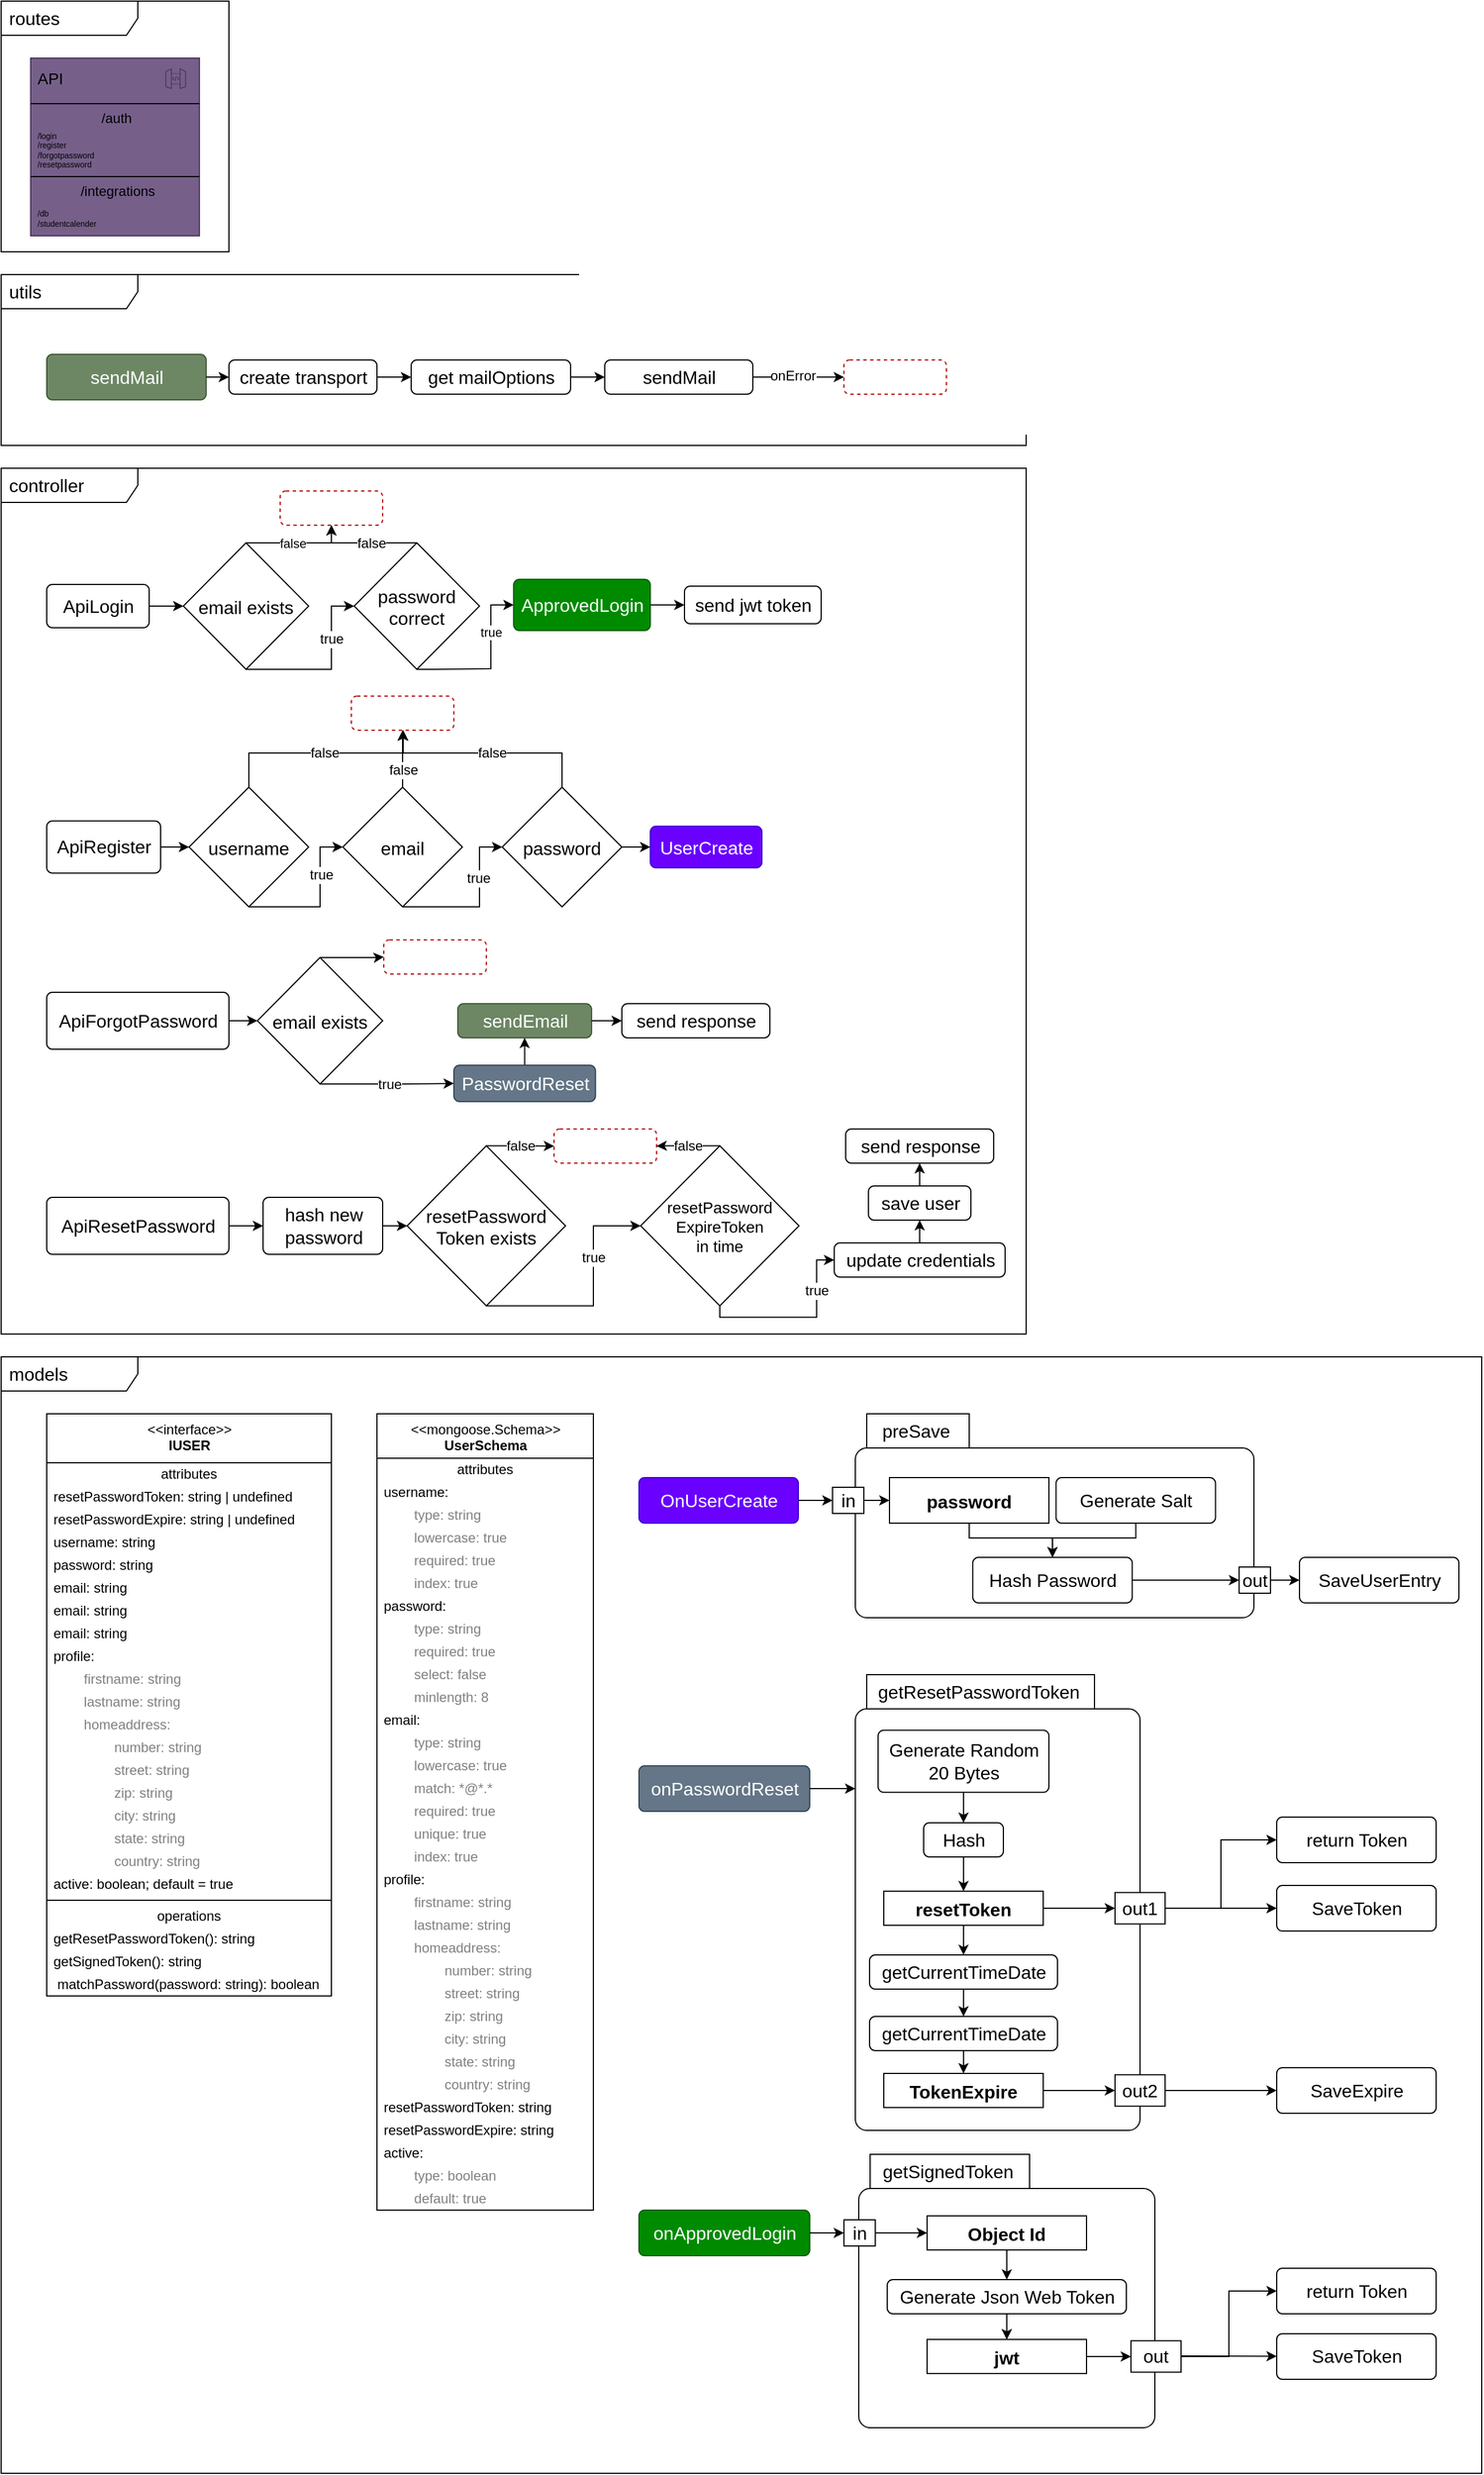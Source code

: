 <mxfile scale="3" border="0">
    <diagram id="nYykl9YyWXMAAkS-OBVn" name="Page-1">
        <mxGraphModel dx="381" dy="218" grid="1" gridSize="10" guides="1" tooltips="1" connect="1" arrows="1" fold="1" page="1" pageScale="1" pageWidth="3300" pageHeight="2339" math="0" shadow="0">
            <root>
                <mxCell id="0"/>
                <mxCell id="1" parent="0"/>
                <mxCell id="160" value="" style="group" parent="1" vertex="1" connectable="0">
                    <mxGeometry x="-0.004" width="200" height="220" as="geometry"/>
                </mxCell>
                <mxCell id="159" value="routes" style="shape=umlFrame;whiteSpace=wrap;html=1;width=120;height=30;boundedLbl=1;verticalAlign=middle;align=left;spacingLeft=5;fontSize=16;" parent="160" vertex="1">
                    <mxGeometry width="200" height="220" as="geometry"/>
                </mxCell>
                <mxCell id="2" value="" style="fontStyle=1;align=center;verticalAlign=top;childLayout=stackLayout;horizontal=1;horizontalStack=0;resizeParent=1;resizeParentMax=0;resizeLast=0;marginBottom=0;fontSize=6;fillColor=#76608a;strokeColor=#432D57;fontColor=#ffffff;" parent="160" vertex="1">
                    <mxGeometry x="25.897" y="50" width="148.206" height="156" as="geometry"/>
                </mxCell>
                <mxCell id="3" value="API" style="html=1;align=left;spacingLeft=4;verticalAlign=middle;strokeColor=none;fillColor=none;fontSize=14;" parent="2" vertex="1">
                    <mxGeometry width="148.206" height="36" as="geometry"/>
                </mxCell>
                <mxCell id="4" value="" style="sketch=0;points=[[0,0,0],[0.25,0,0],[0.5,0,0],[0.75,0,0],[1,0,0],[0,1,0],[0.25,1,0],[0.5,1,0],[0.75,1,0],[1,1,0],[0,0.25,0],[0,0.5,0],[0,0.75,0],[1,0.25,0],[1,0.5,0],[1,0.75,0]];outlineConnect=0;gradientDirection=north;dashed=0;verticalLabelPosition=bottom;verticalAlign=top;align=center;html=1;fontSize=12;fontStyle=0;aspect=fixed;shape=mxgraph.aws4.resourceIcon;resIcon=mxgraph.aws4.api_gateway;fillColor=#76608a;strokeColor=#432D57;fontColor=#ffffff;" parent="3" vertex="1">
                    <mxGeometry x="1" width="22.4" height="28" relative="1" as="geometry">
                        <mxPoint x="-32" y="4" as="offset"/>
                    </mxGeometry>
                </mxCell>
                <mxCell id="5" value="" style="line;strokeWidth=1;fillColor=none;align=left;verticalAlign=middle;spacingTop=-1;spacingLeft=3;spacingRight=3;rotatable=0;labelPosition=right;points=[];portConstraint=eastwest;fontSize=6;" parent="2" vertex="1">
                    <mxGeometry y="36" width="148.206" height="8" as="geometry"/>
                </mxCell>
                <mxCell id="6" value="&lt;font style=&quot;font-size: 12px;&quot;&gt;/auth&lt;/font&gt;" style="html=1;align=center;spacingLeft=3;verticalAlign=middle;strokeColor=none;fillColor=none;fontSize=6;" parent="2" vertex="1">
                    <mxGeometry y="44" width="148.206" height="18" as="geometry"/>
                </mxCell>
                <mxCell id="7" value="&lt;font style=&quot;font-size: 7px;&quot;&gt;/login&lt;br style=&quot;font-size: 7px;&quot;&gt;/register&lt;br style=&quot;font-size: 7px;&quot;&gt;/forgotpassword&lt;br style=&quot;font-size: 7px;&quot;&gt;/resetpassword&lt;/font&gt;" style="html=1;align=left;spacingLeft=4;verticalAlign=middle;strokeColor=none;fillColor=none;fontSize=7;" parent="2" vertex="1">
                    <mxGeometry y="62" width="148.206" height="38" as="geometry"/>
                </mxCell>
                <mxCell id="8" value="" style="line;strokeWidth=1;fillColor=none;align=left;verticalAlign=middle;spacingTop=-1;spacingLeft=3;spacingRight=3;rotatable=0;labelPosition=right;points=[];portConstraint=eastwest;fontSize=6;" parent="2" vertex="1">
                    <mxGeometry y="100" width="148.206" height="8" as="geometry"/>
                </mxCell>
                <mxCell id="9" value="&lt;font style=&quot;font-size: 12px;&quot;&gt;/integrations&lt;/font&gt;" style="html=1;align=center;spacingLeft=4;verticalAlign=middle;strokeColor=none;fillColor=none;fontSize=12;" parent="2" vertex="1">
                    <mxGeometry y="108" width="148.206" height="18" as="geometry"/>
                </mxCell>
                <mxCell id="10" value="/db&lt;br style=&quot;font-size: 7px;&quot;&gt;/studentcalender" style="html=1;align=left;spacingLeft=4;verticalAlign=middle;strokeColor=none;fillColor=none;fontSize=7;" parent="2" vertex="1">
                    <mxGeometry y="126" width="148.206" height="30" as="geometry"/>
                </mxCell>
                <mxCell id="311" value="" style="group" parent="1" vertex="1" connectable="0">
                    <mxGeometry y="1190" width="1300" height="980" as="geometry"/>
                </mxCell>
                <mxCell id="161" value="models" style="shape=umlFrame;whiteSpace=wrap;html=1;width=120;height=30;boundedLbl=1;verticalAlign=middle;align=left;spacingLeft=5;fontSize=16;" parent="311" vertex="1">
                    <mxGeometry width="1300" height="980" as="geometry"/>
                </mxCell>
                <mxCell id="26" value="&amp;lt;&amp;lt;interface&amp;gt;&amp;gt;&lt;br&gt;&lt;b&gt;IUSER&lt;/b&gt;" style="swimlane;fontStyle=0;align=center;verticalAlign=top;childLayout=stackLayout;horizontal=1;startSize=43;horizontalStack=0;resizeParent=1;resizeParentMax=0;resizeLast=0;collapsible=0;marginBottom=0;html=1;" parent="311" vertex="1">
                    <mxGeometry x="40" y="50" width="250" height="511" as="geometry"/>
                </mxCell>
                <mxCell id="27" value="attributes" style="text;html=1;strokeColor=none;fillColor=none;align=center;verticalAlign=middle;spacingLeft=4;spacingRight=4;overflow=hidden;rotatable=0;points=[[0,0.5],[1,0.5]];portConstraint=eastwest;" parent="26" vertex="1">
                    <mxGeometry y="43" width="250" height="20" as="geometry"/>
                </mxCell>
                <mxCell id="28" value="&lt;div&gt;resetPasswordToken: string | undefined&lt;/div&gt;" style="text;html=1;strokeColor=none;fillColor=none;align=left;verticalAlign=middle;spacingLeft=4;spacingRight=4;overflow=hidden;rotatable=0;points=[[0,0.5],[1,0.5]];portConstraint=eastwest;" parent="26" vertex="1">
                    <mxGeometry y="63" width="250" height="20" as="geometry"/>
                </mxCell>
                <mxCell id="36" value="resetPasswordExpire: string | undefined" style="text;html=1;strokeColor=none;fillColor=none;align=left;verticalAlign=middle;spacingLeft=4;spacingRight=4;overflow=hidden;rotatable=0;points=[[0,0.5],[1,0.5]];portConstraint=eastwest;" parent="26" vertex="1">
                    <mxGeometry y="83" width="250" height="20" as="geometry"/>
                </mxCell>
                <mxCell id="37" value="&lt;div&gt;username: string&lt;/div&gt;" style="text;html=1;strokeColor=none;fillColor=none;align=left;verticalAlign=middle;spacingLeft=4;spacingRight=4;overflow=hidden;rotatable=0;points=[[0,0.5],[1,0.5]];portConstraint=eastwest;" parent="26" vertex="1">
                    <mxGeometry y="103" width="250" height="20" as="geometry"/>
                </mxCell>
                <mxCell id="38" value="&lt;div&gt;&lt;span style=&quot;background-color: initial;&quot;&gt;password: string&lt;/span&gt;&lt;br&gt;&lt;/div&gt;" style="text;html=1;strokeColor=none;fillColor=none;align=left;verticalAlign=middle;spacingLeft=4;spacingRight=4;overflow=hidden;rotatable=0;points=[[0,0.5],[1,0.5]];portConstraint=eastwest;" parent="26" vertex="1">
                    <mxGeometry y="123" width="250" height="20" as="geometry"/>
                </mxCell>
                <mxCell id="39" value="&lt;div&gt;email: string&lt;/div&gt;" style="text;html=1;strokeColor=none;fillColor=none;align=left;verticalAlign=middle;spacingLeft=4;spacingRight=4;overflow=hidden;rotatable=0;points=[[0,0.5],[1,0.5]];portConstraint=eastwest;" parent="26" vertex="1">
                    <mxGeometry y="143" width="250" height="20" as="geometry"/>
                </mxCell>
                <mxCell id="40" value="&lt;div&gt;email: string&lt;/div&gt;" style="text;html=1;strokeColor=none;fillColor=none;align=left;verticalAlign=middle;spacingLeft=4;spacingRight=4;overflow=hidden;rotatable=0;points=[[0,0.5],[1,0.5]];portConstraint=eastwest;" parent="26" vertex="1">
                    <mxGeometry y="163" width="250" height="20" as="geometry"/>
                </mxCell>
                <mxCell id="41" value="&lt;div&gt;email: string&lt;/div&gt;" style="text;html=1;strokeColor=none;fillColor=none;align=left;verticalAlign=middle;spacingLeft=4;spacingRight=4;overflow=hidden;rotatable=0;points=[[0,0.5],[1,0.5]];portConstraint=eastwest;" parent="26" vertex="1">
                    <mxGeometry y="183" width="250" height="20" as="geometry"/>
                </mxCell>
                <mxCell id="42" value="&lt;div&gt;profile:&lt;/div&gt;" style="text;html=1;strokeColor=none;fillColor=none;align=left;verticalAlign=middle;spacingLeft=4;spacingRight=4;overflow=hidden;rotatable=0;points=[[0,0.5],[1,0.5]];portConstraint=eastwest;" parent="26" vertex="1">
                    <mxGeometry y="203" width="250" height="20" as="geometry"/>
                </mxCell>
                <mxCell id="51" value="&lt;span style=&quot;white-space: pre;&quot;&gt;&#9;&lt;/span&gt;firstname: string" style="text;html=1;strokeColor=none;fillColor=none;align=left;verticalAlign=middle;spacingLeft=4;spacingRight=4;overflow=hidden;rotatable=0;points=[[0,0.5],[1,0.5]];portConstraint=eastwest;fontColor=#808080;" parent="26" vertex="1">
                    <mxGeometry y="223" width="250" height="20" as="geometry"/>
                </mxCell>
                <mxCell id="53" value="&lt;span style=&quot;white-space: pre;&quot;&gt;&#9;&lt;/span&gt;lastname: string" style="text;html=1;strokeColor=none;fillColor=none;align=left;verticalAlign=middle;spacingLeft=4;spacingRight=4;overflow=hidden;rotatable=0;points=[[0,0.5],[1,0.5]];portConstraint=eastwest;fontColor=#808080;" parent="26" vertex="1">
                    <mxGeometry y="243" width="250" height="20" as="geometry"/>
                </mxCell>
                <mxCell id="52" value="&lt;span style=&quot;white-space: pre;&quot;&gt;&#9;&lt;/span&gt;homeaddress:" style="text;html=1;strokeColor=none;fillColor=none;align=left;verticalAlign=middle;spacingLeft=4;spacingRight=4;overflow=hidden;rotatable=0;points=[[0,0.5],[1,0.5]];portConstraint=eastwest;fontColor=#808080;" parent="26" vertex="1">
                    <mxGeometry y="263" width="250" height="20" as="geometry"/>
                </mxCell>
                <mxCell id="54" value="&lt;span style=&quot;white-space: pre;&quot;&gt;&#9;&lt;/span&gt;&lt;span style=&quot;white-space: pre;&quot;&gt;&#9;&lt;/span&gt;number: string" style="text;html=1;strokeColor=none;fillColor=none;align=left;verticalAlign=middle;spacingLeft=4;spacingRight=4;overflow=hidden;rotatable=0;points=[[0,0.5],[1,0.5]];portConstraint=eastwest;fontColor=#808080;" parent="26" vertex="1">
                    <mxGeometry y="283" width="250" height="20" as="geometry"/>
                </mxCell>
                <mxCell id="55" value="&lt;span style=&quot;white-space: pre;&quot;&gt;&#9;&lt;/span&gt;&lt;span style=&quot;white-space: pre;&quot;&gt;&#9;&lt;/span&gt;street: string" style="text;html=1;strokeColor=none;fillColor=none;align=left;verticalAlign=middle;spacingLeft=4;spacingRight=4;overflow=hidden;rotatable=0;points=[[0,0.5],[1,0.5]];portConstraint=eastwest;fontColor=#808080;" parent="26" vertex="1">
                    <mxGeometry y="303" width="250" height="20" as="geometry"/>
                </mxCell>
                <mxCell id="56" value="&lt;span style=&quot;white-space: pre;&quot;&gt;&#9;&lt;/span&gt;&lt;span style=&quot;white-space: pre;&quot;&gt;&#9;&lt;/span&gt;zip: string" style="text;html=1;strokeColor=none;fillColor=none;align=left;verticalAlign=middle;spacingLeft=4;spacingRight=4;overflow=hidden;rotatable=0;points=[[0,0.5],[1,0.5]];portConstraint=eastwest;fontColor=#808080;" parent="26" vertex="1">
                    <mxGeometry y="323" width="250" height="20" as="geometry"/>
                </mxCell>
                <mxCell id="57" value="&lt;span style=&quot;white-space: pre;&quot;&gt;&#9;&lt;/span&gt;&lt;span style=&quot;white-space: pre;&quot;&gt;&#9;&lt;/span&gt;city: string" style="text;html=1;strokeColor=none;fillColor=none;align=left;verticalAlign=middle;spacingLeft=4;spacingRight=4;overflow=hidden;rotatable=0;points=[[0,0.5],[1,0.5]];portConstraint=eastwest;fontColor=#808080;" parent="26" vertex="1">
                    <mxGeometry y="343" width="250" height="20" as="geometry"/>
                </mxCell>
                <mxCell id="58" value="&lt;span style=&quot;white-space: pre;&quot;&gt;&#9;&lt;/span&gt;&lt;span style=&quot;white-space: pre;&quot;&gt;&#9;&lt;/span&gt;state: string" style="text;html=1;strokeColor=none;fillColor=none;align=left;verticalAlign=middle;spacingLeft=4;spacingRight=4;overflow=hidden;rotatable=0;points=[[0,0.5],[1,0.5]];portConstraint=eastwest;fontColor=#808080;" parent="26" vertex="1">
                    <mxGeometry y="363" width="250" height="20" as="geometry"/>
                </mxCell>
                <mxCell id="59" value="&lt;span style=&quot;white-space: pre;&quot;&gt;&#9;&lt;/span&gt;&lt;span style=&quot;white-space: pre;&quot;&gt;&#9;&lt;/span&gt;country: string" style="text;html=1;strokeColor=none;fillColor=none;align=left;verticalAlign=middle;spacingLeft=4;spacingRight=4;overflow=hidden;rotatable=0;points=[[0,0.5],[1,0.5]];portConstraint=eastwest;fontColor=#808080;" parent="26" vertex="1">
                    <mxGeometry y="383" width="250" height="20" as="geometry"/>
                </mxCell>
                <mxCell id="60" value="&lt;div&gt;active: boolean; default = true&lt;/div&gt;" style="text;html=1;strokeColor=none;fillColor=none;align=left;verticalAlign=middle;spacingLeft=4;spacingRight=4;overflow=hidden;rotatable=0;points=[[0,0.5],[1,0.5]];portConstraint=eastwest;" parent="26" vertex="1">
                    <mxGeometry y="403" width="250" height="20" as="geometry"/>
                </mxCell>
                <mxCell id="31" value="" style="line;strokeWidth=1;fillColor=none;align=left;verticalAlign=middle;spacingTop=-1;spacingLeft=3;spacingRight=3;rotatable=0;labelPosition=right;points=[];portConstraint=eastwest;" parent="26" vertex="1">
                    <mxGeometry y="423" width="250" height="8" as="geometry"/>
                </mxCell>
                <mxCell id="32" value="operations" style="text;html=1;strokeColor=none;fillColor=none;align=center;verticalAlign=middle;spacingLeft=4;spacingRight=4;overflow=hidden;rotatable=0;points=[[0,0.5],[1,0.5]];portConstraint=eastwest;" parent="26" vertex="1">
                    <mxGeometry y="431" width="250" height="20" as="geometry"/>
                </mxCell>
                <mxCell id="33" value="getResetPasswordToken(): string" style="text;html=1;strokeColor=none;fillColor=none;align=left;verticalAlign=middle;spacingLeft=4;spacingRight=4;overflow=hidden;rotatable=0;points=[[0,0.5],[1,0.5]];portConstraint=eastwest;" parent="26" vertex="1">
                    <mxGeometry y="451" width="250" height="20" as="geometry"/>
                </mxCell>
                <mxCell id="61" value="getSignedToken(): string" style="text;html=1;strokeColor=none;fillColor=none;align=left;verticalAlign=middle;spacingLeft=4;spacingRight=4;overflow=hidden;rotatable=0;points=[[0,0.5],[1,0.5]];portConstraint=eastwest;" parent="26" vertex="1">
                    <mxGeometry y="471" width="250" height="20" as="geometry"/>
                </mxCell>
                <mxCell id="62" value="&amp;nbsp;matchPassword(password: string): boolean" style="text;html=1;strokeColor=none;fillColor=none;align=left;verticalAlign=middle;spacingLeft=4;spacingRight=4;overflow=hidden;rotatable=0;points=[[0,0.5],[1,0.5]];portConstraint=eastwest;" parent="26" vertex="1">
                    <mxGeometry y="491" width="250" height="20" as="geometry"/>
                </mxCell>
                <mxCell id="43" value="&amp;lt;&amp;lt;mongoose.Schema&amp;gt;&amp;gt;&lt;br&gt;&lt;b&gt;UserSchema&lt;/b&gt;" style="swimlane;fontStyle=0;align=center;verticalAlign=top;childLayout=stackLayout;horizontal=1;startSize=39;horizontalStack=0;resizeParent=1;resizeParentMax=0;resizeLast=0;collapsible=0;marginBottom=0;html=1;" parent="311" vertex="1">
                    <mxGeometry x="330" y="50" width="190" height="699" as="geometry"/>
                </mxCell>
                <mxCell id="44" value="attributes" style="text;html=1;strokeColor=none;fillColor=none;align=center;verticalAlign=middle;spacingLeft=4;spacingRight=4;overflow=hidden;rotatable=0;points=[[0,0.5],[1,0.5]];portConstraint=eastwest;" parent="43" vertex="1">
                    <mxGeometry y="39" width="190" height="20" as="geometry"/>
                </mxCell>
                <mxCell id="45" value="username:&lt;br&gt;" style="text;html=1;strokeColor=none;fillColor=none;align=left;verticalAlign=middle;spacingLeft=4;spacingRight=4;overflow=hidden;rotatable=0;points=[[0,0.5],[1,0.5]];portConstraint=eastwest;" parent="43" vertex="1">
                    <mxGeometry y="59" width="190" height="20" as="geometry"/>
                </mxCell>
                <mxCell id="46" value="&lt;span style=&quot;white-space: pre;&quot;&gt;&#9;&lt;/span&gt;type: string" style="text;html=1;strokeColor=none;fillColor=none;align=left;verticalAlign=middle;spacingLeft=4;spacingRight=4;overflow=hidden;rotatable=0;points=[[0,0.5],[1,0.5]];portConstraint=eastwest;fontColor=#808080;" parent="43" vertex="1">
                    <mxGeometry y="79" width="190" height="20" as="geometry"/>
                </mxCell>
                <mxCell id="64" value="&lt;span style=&quot;&quot;&gt;&#9;&lt;/span&gt;&lt;span style=&quot;white-space: pre;&quot;&gt;&#9;&lt;/span&gt;lowercase: true" style="text;html=1;strokeColor=none;fillColor=none;align=left;verticalAlign=middle;spacingLeft=4;spacingRight=4;overflow=hidden;rotatable=0;points=[[0,0.5],[1,0.5]];portConstraint=eastwest;fontColor=#808080;" parent="43" vertex="1">
                    <mxGeometry y="99" width="190" height="20" as="geometry"/>
                </mxCell>
                <mxCell id="65" value="&lt;span style=&quot;&quot;&gt;&#9;&lt;/span&gt;&lt;span style=&quot;&quot;&gt;&#9;&lt;/span&gt;&lt;span style=&quot;white-space: pre;&quot;&gt;&#9;&lt;/span&gt;required: true" style="text;html=1;strokeColor=none;fillColor=none;align=left;verticalAlign=middle;spacingLeft=4;spacingRight=4;overflow=hidden;rotatable=0;points=[[0,0.5],[1,0.5]];portConstraint=eastwest;fontColor=#808080;" parent="43" vertex="1">
                    <mxGeometry y="119" width="190" height="20" as="geometry"/>
                </mxCell>
                <mxCell id="66" value="&lt;span style=&quot;&quot;&gt;&#9;&lt;/span&gt;&lt;span style=&quot;&quot;&gt;&#9;&lt;/span&gt;&lt;span style=&quot;white-space: pre;&quot;&gt;&#9;&lt;/span&gt;index: true" style="text;html=1;strokeColor=none;fillColor=none;align=left;verticalAlign=middle;spacingLeft=4;spacingRight=4;overflow=hidden;rotatable=0;points=[[0,0.5],[1,0.5]];portConstraint=eastwest;fontColor=#808080;" parent="43" vertex="1">
                    <mxGeometry y="139" width="190" height="20" as="geometry"/>
                </mxCell>
                <mxCell id="47" value="password:" style="text;html=1;strokeColor=none;fillColor=none;align=left;verticalAlign=middle;spacingLeft=4;spacingRight=4;overflow=hidden;rotatable=0;points=[[0,0.5],[1,0.5]];portConstraint=eastwest;" parent="43" vertex="1">
                    <mxGeometry y="159" width="190" height="20" as="geometry"/>
                </mxCell>
                <mxCell id="73" value="&lt;span style=&quot;white-space: pre;&quot;&gt;&#9;&lt;/span&gt;type: string" style="text;html=1;strokeColor=none;fillColor=none;align=left;verticalAlign=middle;spacingLeft=4;spacingRight=4;overflow=hidden;rotatable=0;points=[[0,0.5],[1,0.5]];portConstraint=eastwest;fontColor=#808080;" parent="43" vertex="1">
                    <mxGeometry y="179" width="190" height="20" as="geometry"/>
                </mxCell>
                <mxCell id="75" value="&lt;span style=&quot;&quot;&gt;&#9;&lt;/span&gt;&lt;span style=&quot;&quot;&gt;&#9;&lt;/span&gt;&lt;span style=&quot;white-space: pre;&quot;&gt;&#9;&lt;/span&gt;required: true" style="text;html=1;strokeColor=none;fillColor=none;align=left;verticalAlign=middle;spacingLeft=4;spacingRight=4;overflow=hidden;rotatable=0;points=[[0,0.5],[1,0.5]];portConstraint=eastwest;fontColor=#808080;" parent="43" vertex="1">
                    <mxGeometry y="199" width="190" height="20" as="geometry"/>
                </mxCell>
                <mxCell id="76" value="&lt;span style=&quot;&quot;&gt;&#9;&lt;/span&gt;&lt;span style=&quot;&quot;&gt;&#9;&lt;/span&gt;&lt;span style=&quot;white-space: pre;&quot;&gt;&#9;&lt;/span&gt;select: false" style="text;html=1;strokeColor=none;fillColor=none;align=left;verticalAlign=middle;spacingLeft=4;spacingRight=4;overflow=hidden;rotatable=0;points=[[0,0.5],[1,0.5]];portConstraint=eastwest;fontColor=#808080;" parent="43" vertex="1">
                    <mxGeometry y="219" width="190" height="20" as="geometry"/>
                </mxCell>
                <mxCell id="74" value="&lt;span style=&quot;&quot;&gt;&#9;&lt;/span&gt;&lt;span style=&quot;&quot;&gt;&#9;&lt;/span&gt;&lt;span style=&quot;white-space: pre;&quot;&gt;&#9;&lt;/span&gt;minlength: 8" style="text;html=1;strokeColor=none;fillColor=none;align=left;verticalAlign=middle;spacingLeft=4;spacingRight=4;overflow=hidden;rotatable=0;points=[[0,0.5],[1,0.5]];portConstraint=eastwest;fontColor=#808080;" parent="43" vertex="1">
                    <mxGeometry y="239" width="190" height="20" as="geometry"/>
                </mxCell>
                <mxCell id="70" value="email:" style="text;html=1;strokeColor=none;fillColor=none;align=left;verticalAlign=middle;spacingLeft=4;spacingRight=4;overflow=hidden;rotatable=0;points=[[0,0.5],[1,0.5]];portConstraint=eastwest;" parent="43" vertex="1">
                    <mxGeometry y="259" width="190" height="20" as="geometry"/>
                </mxCell>
                <mxCell id="77" value="&lt;span style=&quot;white-space: pre;&quot;&gt;&#9;&lt;/span&gt;type: string" style="text;html=1;strokeColor=none;fillColor=none;align=left;verticalAlign=middle;spacingLeft=4;spacingRight=4;overflow=hidden;rotatable=0;points=[[0,0.5],[1,0.5]];portConstraint=eastwest;fontColor=#808080;" parent="43" vertex="1">
                    <mxGeometry y="279" width="190" height="20" as="geometry"/>
                </mxCell>
                <mxCell id="78" value="&lt;span style=&quot;&quot;&gt;&#9;&lt;/span&gt;&lt;span style=&quot;white-space: pre;&quot;&gt;&#9;&lt;/span&gt;lowercase: true" style="text;html=1;strokeColor=none;fillColor=none;align=left;verticalAlign=middle;spacingLeft=4;spacingRight=4;overflow=hidden;rotatable=0;points=[[0,0.5],[1,0.5]];portConstraint=eastwest;fontColor=#808080;" parent="43" vertex="1">
                    <mxGeometry y="299" width="190" height="20" as="geometry"/>
                </mxCell>
                <mxCell id="96" value="&lt;span style=&quot;&quot;&gt;&#9;&lt;/span&gt;&lt;span style=&quot;&quot;&gt;&#9;&lt;/span&gt;&lt;span style=&quot;&quot;&gt;&#9;&lt;/span&gt;&lt;span style=&quot;white-space: pre;&quot;&gt;&#9;&lt;/span&gt;match: *@*.*" style="text;html=1;strokeColor=none;fillColor=none;align=left;verticalAlign=middle;spacingLeft=4;spacingRight=4;overflow=hidden;rotatable=0;points=[[0,0.5],[1,0.5]];portConstraint=eastwest;fontColor=#808080;" parent="43" vertex="1">
                    <mxGeometry y="319" width="190" height="20" as="geometry"/>
                </mxCell>
                <mxCell id="97" value="&lt;span style=&quot;&quot;&gt;&#9;&lt;/span&gt;&lt;span style=&quot;&quot;&gt;&#9;&lt;/span&gt;&lt;span style=&quot;white-space: pre;&quot;&gt;&#9;&lt;/span&gt;required: true" style="text;html=1;strokeColor=none;fillColor=none;align=left;verticalAlign=middle;spacingLeft=4;spacingRight=4;overflow=hidden;rotatable=0;points=[[0,0.5],[1,0.5]];portConstraint=eastwest;fontColor=#808080;" parent="43" vertex="1">
                    <mxGeometry y="339" width="190" height="20" as="geometry"/>
                </mxCell>
                <mxCell id="79" value="&lt;span style=&quot;&quot;&gt;&#9;&lt;/span&gt;&lt;span style=&quot;&quot;&gt;&#9;&lt;/span&gt;&lt;span style=&quot;&quot;&gt;&#9;&lt;/span&gt;&lt;span style=&quot;white-space: pre;&quot;&gt;&#9;&lt;/span&gt;unique: true" style="text;html=1;strokeColor=none;fillColor=none;align=left;verticalAlign=middle;spacingLeft=4;spacingRight=4;overflow=hidden;rotatable=0;points=[[0,0.5],[1,0.5]];portConstraint=eastwest;fontColor=#808080;" parent="43" vertex="1">
                    <mxGeometry y="359" width="190" height="20" as="geometry"/>
                </mxCell>
                <mxCell id="80" value="&lt;span style=&quot;&quot;&gt;&#9;&lt;/span&gt;&lt;span style=&quot;&quot;&gt;&#9;&lt;/span&gt;&lt;span style=&quot;white-space: pre;&quot;&gt;&#9;&lt;/span&gt;index: true" style="text;html=1;strokeColor=none;fillColor=none;align=left;verticalAlign=middle;spacingLeft=4;spacingRight=4;overflow=hidden;rotatable=0;points=[[0,0.5],[1,0.5]];portConstraint=eastwest;fontColor=#808080;" parent="43" vertex="1">
                    <mxGeometry y="379" width="190" height="20" as="geometry"/>
                </mxCell>
                <mxCell id="69" value="profile:" style="text;html=1;strokeColor=none;fillColor=none;align=left;verticalAlign=middle;spacingLeft=4;spacingRight=4;overflow=hidden;rotatable=0;points=[[0,0.5],[1,0.5]];portConstraint=eastwest;" parent="43" vertex="1">
                    <mxGeometry y="399" width="190" height="20" as="geometry"/>
                </mxCell>
                <mxCell id="85" value="&lt;span style=&quot;white-space: pre;&quot;&gt;&#9;&lt;/span&gt;firstname: string" style="text;html=1;strokeColor=none;fillColor=none;align=left;verticalAlign=middle;spacingLeft=4;spacingRight=4;overflow=hidden;rotatable=0;points=[[0,0.5],[1,0.5]];portConstraint=eastwest;fontColor=#808080;" parent="43" vertex="1">
                    <mxGeometry y="419" width="190" height="20" as="geometry"/>
                </mxCell>
                <mxCell id="86" value="&lt;span style=&quot;white-space: pre;&quot;&gt;&#9;&lt;/span&gt;lastname: string" style="text;html=1;strokeColor=none;fillColor=none;align=left;verticalAlign=middle;spacingLeft=4;spacingRight=4;overflow=hidden;rotatable=0;points=[[0,0.5],[1,0.5]];portConstraint=eastwest;fontColor=#808080;" parent="43" vertex="1">
                    <mxGeometry y="439" width="190" height="20" as="geometry"/>
                </mxCell>
                <mxCell id="87" value="&lt;span style=&quot;white-space: pre;&quot;&gt;&#9;&lt;/span&gt;homeaddress:" style="text;html=1;strokeColor=none;fillColor=none;align=left;verticalAlign=middle;spacingLeft=4;spacingRight=4;overflow=hidden;rotatable=0;points=[[0,0.5],[1,0.5]];portConstraint=eastwest;fontColor=#808080;" parent="43" vertex="1">
                    <mxGeometry y="459" width="190" height="20" as="geometry"/>
                </mxCell>
                <mxCell id="88" value="&lt;span style=&quot;white-space: pre;&quot;&gt;&#9;&lt;/span&gt;&lt;span style=&quot;white-space: pre;&quot;&gt;&#9;&lt;/span&gt;number: string" style="text;html=1;strokeColor=none;fillColor=none;align=left;verticalAlign=middle;spacingLeft=4;spacingRight=4;overflow=hidden;rotatable=0;points=[[0,0.5],[1,0.5]];portConstraint=eastwest;fontColor=#808080;" parent="43" vertex="1">
                    <mxGeometry y="479" width="190" height="20" as="geometry"/>
                </mxCell>
                <mxCell id="89" value="&lt;span style=&quot;white-space: pre;&quot;&gt;&#9;&lt;/span&gt;&lt;span style=&quot;white-space: pre;&quot;&gt;&#9;&lt;/span&gt;street: string" style="text;html=1;strokeColor=none;fillColor=none;align=left;verticalAlign=middle;spacingLeft=4;spacingRight=4;overflow=hidden;rotatable=0;points=[[0,0.5],[1,0.5]];portConstraint=eastwest;fontColor=#808080;" parent="43" vertex="1">
                    <mxGeometry y="499" width="190" height="20" as="geometry"/>
                </mxCell>
                <mxCell id="90" value="&lt;span style=&quot;white-space: pre;&quot;&gt;&#9;&lt;/span&gt;&lt;span style=&quot;white-space: pre;&quot;&gt;&#9;&lt;/span&gt;zip: string" style="text;html=1;strokeColor=none;fillColor=none;align=left;verticalAlign=middle;spacingLeft=4;spacingRight=4;overflow=hidden;rotatable=0;points=[[0,0.5],[1,0.5]];portConstraint=eastwest;fontColor=#808080;" parent="43" vertex="1">
                    <mxGeometry y="519" width="190" height="20" as="geometry"/>
                </mxCell>
                <mxCell id="91" value="&lt;span style=&quot;white-space: pre;&quot;&gt;&#9;&lt;/span&gt;&lt;span style=&quot;white-space: pre;&quot;&gt;&#9;&lt;/span&gt;city: string" style="text;html=1;strokeColor=none;fillColor=none;align=left;verticalAlign=middle;spacingLeft=4;spacingRight=4;overflow=hidden;rotatable=0;points=[[0,0.5],[1,0.5]];portConstraint=eastwest;fontColor=#808080;" parent="43" vertex="1">
                    <mxGeometry y="539" width="190" height="20" as="geometry"/>
                </mxCell>
                <mxCell id="92" value="&lt;span style=&quot;white-space: pre;&quot;&gt;&#9;&lt;/span&gt;&lt;span style=&quot;white-space: pre;&quot;&gt;&#9;&lt;/span&gt;state: string" style="text;html=1;strokeColor=none;fillColor=none;align=left;verticalAlign=middle;spacingLeft=4;spacingRight=4;overflow=hidden;rotatable=0;points=[[0,0.5],[1,0.5]];portConstraint=eastwest;fontColor=#808080;" parent="43" vertex="1">
                    <mxGeometry y="559" width="190" height="20" as="geometry"/>
                </mxCell>
                <mxCell id="93" value="&lt;span style=&quot;white-space: pre;&quot;&gt;&#9;&lt;/span&gt;&lt;span style=&quot;white-space: pre;&quot;&gt;&#9;&lt;/span&gt;country: string" style="text;html=1;strokeColor=none;fillColor=none;align=left;verticalAlign=middle;spacingLeft=4;spacingRight=4;overflow=hidden;rotatable=0;points=[[0,0.5],[1,0.5]];portConstraint=eastwest;fontColor=#808080;" parent="43" vertex="1">
                    <mxGeometry y="579" width="190" height="20" as="geometry"/>
                </mxCell>
                <mxCell id="71" value="resetPasswordToken: string" style="text;html=1;strokeColor=none;fillColor=none;align=left;verticalAlign=middle;spacingLeft=4;spacingRight=4;overflow=hidden;rotatable=0;points=[[0,0.5],[1,0.5]];portConstraint=eastwest;" parent="43" vertex="1">
                    <mxGeometry y="599" width="190" height="20" as="geometry"/>
                </mxCell>
                <mxCell id="68" value="resetPasswordExpire: string" style="text;html=1;strokeColor=none;fillColor=none;align=left;verticalAlign=middle;spacingLeft=4;spacingRight=4;overflow=hidden;rotatable=0;points=[[0,0.5],[1,0.5]];portConstraint=eastwest;" parent="43" vertex="1">
                    <mxGeometry y="619" width="190" height="20" as="geometry"/>
                </mxCell>
                <mxCell id="72" value="active:" style="text;html=1;strokeColor=none;fillColor=none;align=left;verticalAlign=middle;spacingLeft=4;spacingRight=4;overflow=hidden;rotatable=0;points=[[0,0.5],[1,0.5]];portConstraint=eastwest;" parent="43" vertex="1">
                    <mxGeometry y="639" width="190" height="20" as="geometry"/>
                </mxCell>
                <mxCell id="94" value="&lt;span style=&quot;white-space: pre;&quot;&gt;&#9;&lt;/span&gt;type: boolean" style="text;html=1;strokeColor=none;fillColor=none;align=left;verticalAlign=middle;spacingLeft=4;spacingRight=4;overflow=hidden;rotatable=0;points=[[0,0.5],[1,0.5]];portConstraint=eastwest;fontColor=#808080;" parent="43" vertex="1">
                    <mxGeometry y="659" width="190" height="20" as="geometry"/>
                </mxCell>
                <mxCell id="95" value="&lt;span style=&quot;white-space: pre;&quot;&gt;&#9;&lt;/span&gt;default: true" style="text;html=1;strokeColor=none;fillColor=none;align=left;verticalAlign=middle;spacingLeft=4;spacingRight=4;overflow=hidden;rotatable=0;points=[[0,0.5],[1,0.5]];portConstraint=eastwest;fontColor=#808080;" parent="43" vertex="1">
                    <mxGeometry y="679" width="190" height="20" as="geometry"/>
                </mxCell>
                <mxCell id="157" value="" style="group" parent="311" vertex="1" connectable="0">
                    <mxGeometry x="560" y="50" width="720" height="179" as="geometry"/>
                </mxCell>
                <mxCell id="127" value="OnUserCreate" style="html=1;align=center;verticalAlign=middle;rounded=1;absoluteArcSize=1;arcSize=10;dashed=0;fontSize=16;fillColor=#6a00ff;fontColor=#ffffff;strokeColor=#3700CC;" parent="157" vertex="1">
                    <mxGeometry y="56" width="140" height="40" as="geometry"/>
                </mxCell>
                <mxCell id="128" value="SaveUserEntry" style="html=1;align=center;verticalAlign=middle;rounded=1;absoluteArcSize=1;arcSize=10;dashed=0;fontSize=16;" parent="157" vertex="1">
                    <mxGeometry x="580" y="126" width="140" height="40" as="geometry"/>
                </mxCell>
                <mxCell id="153" value="" style="group" parent="157" vertex="1" connectable="0">
                    <mxGeometry x="170" width="384.5" height="179" as="geometry"/>
                </mxCell>
                <mxCell id="129" value="preSave" style="shape=folder;align=center;verticalAlign=middle;fontStyle=0;tabWidth=100;tabHeight=30;tabPosition=left;html=1;boundedLbl=1;labelInHeader=1;rounded=1;absoluteArcSize=1;arcSize=10;fontSize=16;" parent="153" vertex="1">
                    <mxGeometry x="20" width="350" height="179" as="geometry"/>
                </mxCell>
                <mxCell id="133" value="Hash Password" style="html=1;align=center;verticalAlign=middle;rounded=1;absoluteArcSize=1;arcSize=10;dashed=0;fontSize=16;" parent="153" vertex="1">
                    <mxGeometry x="123.13" y="126" width="140" height="40" as="geometry"/>
                </mxCell>
                <mxCell id="146" value="out" style="rounded=0;whiteSpace=wrap;html=1;fontSize=16;" parent="153" vertex="1">
                    <mxGeometry x="357" y="134.5" width="27.5" height="23" as="geometry"/>
                </mxCell>
                <mxCell id="147" style="edgeStyle=orthogonalEdgeStyle;rounded=0;html=1;exitX=1;exitY=0.5;exitDx=0;exitDy=0;entryX=0;entryY=0.5;entryDx=0;entryDy=0;fontSize=16;" parent="153" source="133" target="146" edge="1">
                    <mxGeometry relative="1" as="geometry"/>
                </mxCell>
                <mxCell id="148" value="in" style="rounded=0;whiteSpace=wrap;html=1;fontSize=16;" parent="153" vertex="1">
                    <mxGeometry y="64.5" width="27.5" height="23" as="geometry"/>
                </mxCell>
                <mxCell id="150" value="" style="group" parent="153" vertex="1" connectable="0">
                    <mxGeometry x="50" y="56" width="286.25" height="40" as="geometry"/>
                </mxCell>
                <mxCell id="131" value="password" style="fontStyle=1;fontSize=16;rotation=0;" parent="150" vertex="1">
                    <mxGeometry width="140" height="40" as="geometry"/>
                </mxCell>
                <mxCell id="132" value="Generate Salt" style="html=1;align=center;verticalAlign=middle;rounded=1;absoluteArcSize=1;arcSize=10;dashed=0;fontSize=16;" parent="150" vertex="1">
                    <mxGeometry x="146.25" width="140" height="40" as="geometry"/>
                </mxCell>
                <mxCell id="149" style="edgeStyle=orthogonalEdgeStyle;rounded=0;html=1;exitX=1;exitY=0.5;exitDx=0;exitDy=0;entryX=0;entryY=0.5;entryDx=0;entryDy=0;fontSize=16;endArrow=classic;endFill=1;" parent="153" source="148" target="131" edge="1">
                    <mxGeometry relative="1" as="geometry"/>
                </mxCell>
                <mxCell id="141" style="edgeStyle=orthogonalEdgeStyle;html=1;exitX=0.5;exitY=1;exitDx=0;exitDy=0;entryX=0.5;entryY=0;entryDx=0;entryDy=0;fontSize=16;rounded=0;" parent="153" source="132" target="133" edge="1">
                    <mxGeometry relative="1" as="geometry">
                        <Array as="points">
                            <mxPoint x="260" y="109"/>
                            <mxPoint x="185" y="109"/>
                        </Array>
                    </mxGeometry>
                </mxCell>
                <mxCell id="151" style="edgeStyle=orthogonalEdgeStyle;rounded=0;html=1;exitX=0.5;exitY=1;exitDx=0;exitDy=0;entryX=0.5;entryY=0;entryDx=0;entryDy=0;fontSize=16;endArrow=classic;endFill=1;" parent="153" source="131" target="133" edge="1">
                    <mxGeometry relative="1" as="geometry">
                        <Array as="points">
                            <mxPoint x="120" y="109"/>
                            <mxPoint x="193" y="109"/>
                        </Array>
                    </mxGeometry>
                </mxCell>
                <mxCell id="154" style="edgeStyle=orthogonalEdgeStyle;rounded=0;html=1;exitX=1;exitY=0.5;exitDx=0;exitDy=0;entryX=0;entryY=0.5;entryDx=0;entryDy=0;fontSize=16;endArrow=classic;endFill=1;" parent="157" source="127" target="148" edge="1">
                    <mxGeometry relative="1" as="geometry"/>
                </mxCell>
                <mxCell id="156" style="edgeStyle=orthogonalEdgeStyle;rounded=0;html=1;exitX=1;exitY=0.5;exitDx=0;exitDy=0;entryX=0;entryY=0.5;entryDx=0;entryDy=0;fontSize=16;endArrow=classic;endFill=1;" parent="157" source="146" target="128" edge="1">
                    <mxGeometry relative="1" as="geometry"/>
                </mxCell>
                <mxCell id="237" value="" style="group" parent="311" vertex="1" connectable="0">
                    <mxGeometry x="560" y="279" width="700" height="400" as="geometry"/>
                </mxCell>
                <mxCell id="163" value="onPasswordReset" style="html=1;align=center;verticalAlign=middle;rounded=1;absoluteArcSize=1;arcSize=10;dashed=0;fontSize=16;fillColor=#647687;fontColor=#ffffff;strokeColor=#314354;" parent="237" vertex="1">
                    <mxGeometry y="80" width="150" height="40" as="geometry"/>
                </mxCell>
                <mxCell id="186" value="SaveToken" style="html=1;align=center;verticalAlign=middle;rounded=1;absoluteArcSize=1;arcSize=10;dashed=0;fontSize=16;" parent="237" vertex="1">
                    <mxGeometry x="560" y="185.02" width="140" height="40" as="geometry"/>
                </mxCell>
                <mxCell id="187" value="SaveExpire" style="html=1;align=center;verticalAlign=middle;rounded=1;absoluteArcSize=1;arcSize=10;dashed=0;fontSize=16;" parent="237" vertex="1">
                    <mxGeometry x="560" y="344.97" width="140" height="40" as="geometry"/>
                </mxCell>
                <mxCell id="202" value="return Token" style="html=1;align=center;verticalAlign=middle;rounded=1;absoluteArcSize=1;arcSize=10;dashed=0;fontSize=16;" parent="237" vertex="1">
                    <mxGeometry x="560" y="125" width="140" height="40" as="geometry"/>
                </mxCell>
                <mxCell id="204" value="" style="group" parent="237" vertex="1" connectable="0">
                    <mxGeometry x="190" width="272" height="400" as="geometry"/>
                </mxCell>
                <mxCell id="165" value="getResetPasswordToken" style="shape=folder;align=center;verticalAlign=middle;fontStyle=0;tabWidth=210;tabHeight=30;tabPosition=left;html=1;boundedLbl=1;labelInHeader=1;rounded=1;absoluteArcSize=1;arcSize=10;fontSize=16;" parent="204" vertex="1">
                    <mxGeometry width="250" height="400" as="geometry"/>
                </mxCell>
                <mxCell id="167" value="out1" style="rounded=0;whiteSpace=wrap;html=1;fontSize=16;" parent="204" vertex="1">
                    <mxGeometry x="228" y="191.23" width="44" height="27.57" as="geometry"/>
                </mxCell>
                <mxCell id="179" value="Generate Random &lt;br&gt;20 Bytes" style="html=1;align=center;verticalAlign=middle;rounded=1;absoluteArcSize=1;arcSize=10;dashed=0;fontSize=16;" parent="204" vertex="1">
                    <mxGeometry x="20" y="48.71" width="150" height="54.58" as="geometry"/>
                </mxCell>
                <mxCell id="182" value="Hash" style="html=1;align=center;verticalAlign=middle;rounded=1;absoluteArcSize=1;arcSize=10;dashed=0;fontSize=16;" parent="204" vertex="1">
                    <mxGeometry x="60" y="130" width="70" height="30" as="geometry"/>
                </mxCell>
                <mxCell id="188" value="getCurrentTimeDate" style="html=1;align=center;verticalAlign=middle;rounded=1;absoluteArcSize=1;arcSize=10;dashed=0;fontSize=16;rotation=0;" parent="204" vertex="1">
                    <mxGeometry x="12.5" y="246.03" width="165" height="29.94" as="geometry"/>
                </mxCell>
                <mxCell id="189" value="out2" style="rounded=0;whiteSpace=wrap;html=1;fontSize=16;" parent="204" vertex="1">
                    <mxGeometry x="228" y="351.19" width="44" height="27.57" as="geometry"/>
                </mxCell>
                <mxCell id="191" value="getCurrentTimeDate" style="html=1;align=center;verticalAlign=middle;rounded=1;absoluteArcSize=1;arcSize=10;dashed=0;fontSize=16;rotation=0;" parent="204" vertex="1">
                    <mxGeometry x="12.5" y="300" width="165" height="29.94" as="geometry"/>
                </mxCell>
                <mxCell id="192" value="resetToken" style="fontStyle=1;fontSize=16;rotation=0;" parent="204" vertex="1">
                    <mxGeometry x="25" y="190.05" width="140" height="29.94" as="geometry"/>
                </mxCell>
                <mxCell id="196" value="TokenExpire" style="fontStyle=1;fontSize=16;rotation=0;" parent="204" vertex="1">
                    <mxGeometry x="25" y="350" width="140" height="29.94" as="geometry"/>
                </mxCell>
                <mxCell id="183" style="edgeStyle=orthogonalEdgeStyle;rounded=0;html=1;exitX=0.5;exitY=1;exitDx=0;exitDy=0;entryX=0.5;entryY=0;entryDx=0;entryDy=0;fontSize=16;endArrow=classic;endFill=1;" parent="204" source="179" target="182" edge="1">
                    <mxGeometry relative="1" as="geometry"/>
                </mxCell>
                <mxCell id="197" value="" style="edgeStyle=orthogonalEdgeStyle;rounded=0;html=1;fontSize=16;endArrow=classic;endFill=1;entryX=0.5;entryY=0;entryDx=0;entryDy=0;" parent="204" source="188" target="191" edge="1">
                    <mxGeometry relative="1" as="geometry"/>
                </mxCell>
                <mxCell id="184" value="" style="edgeStyle=orthogonalEdgeStyle;rounded=0;html=1;fontSize=16;endArrow=classic;endFill=1;entryX=0.5;entryY=0;entryDx=0;entryDy=0;" parent="204" source="182" target="192" edge="1">
                    <mxGeometry relative="1" as="geometry">
                        <mxPoint x="815" y="950.06" as="targetPoint"/>
                    </mxGeometry>
                </mxCell>
                <mxCell id="194" value="" style="edgeStyle=orthogonalEdgeStyle;rounded=0;html=1;fontSize=16;endArrow=classic;endFill=1;" parent="204" source="192" target="167" edge="1">
                    <mxGeometry relative="1" as="geometry"/>
                </mxCell>
                <mxCell id="195" value="" style="edgeStyle=orthogonalEdgeStyle;rounded=0;html=1;fontSize=16;endArrow=classic;endFill=1;entryX=0.5;entryY=0;entryDx=0;entryDy=0;" parent="204" source="192" target="188" edge="1">
                    <mxGeometry relative="1" as="geometry"/>
                </mxCell>
                <mxCell id="198" value="" style="edgeStyle=orthogonalEdgeStyle;rounded=0;html=1;fontSize=16;endArrow=classic;endFill=1;" parent="204" source="191" target="196" edge="1">
                    <mxGeometry relative="1" as="geometry"/>
                </mxCell>
                <mxCell id="199" style="edgeStyle=orthogonalEdgeStyle;rounded=0;html=1;exitX=1;exitY=0.5;exitDx=0;exitDy=0;entryX=0;entryY=0.5;entryDx=0;entryDy=0;fontSize=16;endArrow=classic;endFill=1;" parent="204" source="196" target="189" edge="1">
                    <mxGeometry relative="1" as="geometry"/>
                </mxCell>
                <mxCell id="185" style="edgeStyle=orthogonalEdgeStyle;rounded=0;html=1;exitX=1;exitY=0.5;exitDx=0;exitDy=0;entryX=0;entryY=0.25;entryDx=0;entryDy=0;entryPerimeter=0;fontSize=16;endArrow=classic;endFill=1;" parent="237" source="163" target="165" edge="1">
                    <mxGeometry relative="1" as="geometry"/>
                </mxCell>
                <mxCell id="201" value="" style="edgeStyle=orthogonalEdgeStyle;rounded=0;html=1;fontSize=16;endArrow=classic;endFill=1;" parent="237" source="167" target="186" edge="1">
                    <mxGeometry relative="1" as="geometry"/>
                </mxCell>
                <mxCell id="203" style="edgeStyle=orthogonalEdgeStyle;rounded=0;html=1;exitX=1;exitY=0.5;exitDx=0;exitDy=0;entryX=0;entryY=0.5;entryDx=0;entryDy=0;fontSize=16;endArrow=classic;endFill=1;" parent="237" source="167" target="202" edge="1">
                    <mxGeometry relative="1" as="geometry"/>
                </mxCell>
                <mxCell id="200" value="" style="edgeStyle=orthogonalEdgeStyle;rounded=0;html=1;fontSize=16;endArrow=classic;endFill=1;" parent="237" source="189" target="187" edge="1">
                    <mxGeometry relative="1" as="geometry"/>
                </mxCell>
                <mxCell id="206" value="onApprovedLogin" style="html=1;align=center;verticalAlign=middle;rounded=1;absoluteArcSize=1;arcSize=10;dashed=0;fontSize=16;fillColor=#008a00;fontColor=#ffffff;strokeColor=#005700;" parent="311" vertex="1">
                    <mxGeometry x="560" y="749" width="150" height="40" as="geometry"/>
                </mxCell>
                <mxCell id="235" value="" style="group" parent="311" vertex="1" connectable="0">
                    <mxGeometry x="740" y="700" width="296" height="240" as="geometry"/>
                </mxCell>
                <mxCell id="208" value="getSignedToken" style="shape=folder;align=center;verticalAlign=middle;fontStyle=0;tabWidth=150;tabHeight=30;tabPosition=left;html=1;boundedLbl=1;labelInHeader=1;rounded=1;absoluteArcSize=1;arcSize=10;fontSize=16;" parent="235" vertex="1">
                    <mxGeometry x="13" width="260" height="240" as="geometry"/>
                </mxCell>
                <mxCell id="209" value="out" style="rounded=0;whiteSpace=wrap;html=1;fontSize=16;" parent="235" vertex="1">
                    <mxGeometry x="252" y="163.67" width="44" height="27.57" as="geometry"/>
                </mxCell>
                <mxCell id="210" value="Generate Json Web Token" style="html=1;align=center;verticalAlign=middle;rounded=1;absoluteArcSize=1;arcSize=10;dashed=0;fontSize=16;" parent="235" vertex="1">
                    <mxGeometry x="38" y="110" width="210" height="30" as="geometry"/>
                </mxCell>
                <mxCell id="215" value="jwt" style="fontStyle=1;fontSize=16;rotation=0;" parent="235" vertex="1">
                    <mxGeometry x="73" y="162.48" width="140" height="29.94" as="geometry"/>
                </mxCell>
                <mxCell id="228" value="in" style="rounded=0;whiteSpace=wrap;html=1;fontSize=16;" parent="235" vertex="1">
                    <mxGeometry y="57.5" width="27.5" height="23" as="geometry"/>
                </mxCell>
                <mxCell id="230" value="Object Id" style="fontStyle=1;fontSize=16;rotation=0;" parent="235" vertex="1">
                    <mxGeometry x="73" y="54.03" width="140" height="29.94" as="geometry"/>
                </mxCell>
                <mxCell id="220" value="" style="edgeStyle=orthogonalEdgeStyle;rounded=0;html=1;fontSize=16;endArrow=classic;endFill=1;" parent="235" source="215" target="209" edge="1">
                    <mxGeometry relative="1" as="geometry"/>
                </mxCell>
                <mxCell id="229" value="" style="edgeStyle=none;html=1;" parent="235" source="210" target="215" edge="1">
                    <mxGeometry relative="1" as="geometry"/>
                </mxCell>
                <mxCell id="233" value="" style="edgeStyle=none;html=1;" parent="235" source="210" target="215" edge="1">
                    <mxGeometry relative="1" as="geometry"/>
                </mxCell>
                <mxCell id="231" value="" style="edgeStyle=none;html=1;" parent="235" source="228" target="230" edge="1">
                    <mxGeometry relative="1" as="geometry"/>
                </mxCell>
                <mxCell id="234" style="edgeStyle=none;html=1;exitX=0.5;exitY=1;exitDx=0;exitDy=0;entryX=0.5;entryY=0;entryDx=0;entryDy=0;" parent="235" source="230" target="210" edge="1">
                    <mxGeometry relative="1" as="geometry"/>
                </mxCell>
                <mxCell id="236" style="edgeStyle=none;html=1;exitX=1;exitY=0.5;exitDx=0;exitDy=0;entryX=0;entryY=0.5;entryDx=0;entryDy=0;" parent="311" source="206" target="228" edge="1">
                    <mxGeometry relative="1" as="geometry"/>
                </mxCell>
                <mxCell id="265" value="SaveToken" style="html=1;align=center;verticalAlign=middle;rounded=1;absoluteArcSize=1;arcSize=10;dashed=0;fontSize=16;" parent="311" vertex="1">
                    <mxGeometry x="1120" y="857.45" width="140" height="40" as="geometry"/>
                </mxCell>
                <mxCell id="266" value="" style="edgeStyle=none;html=1;" parent="311" target="265" edge="1">
                    <mxGeometry relative="1" as="geometry">
                        <mxPoint x="1036" y="877" as="sourcePoint"/>
                    </mxGeometry>
                </mxCell>
                <mxCell id="290" value="return Token" style="html=1;align=center;verticalAlign=middle;rounded=1;absoluteArcSize=1;arcSize=10;dashed=0;fontSize=16;" parent="311" vertex="1">
                    <mxGeometry x="1120" y="800" width="140" height="40" as="geometry"/>
                </mxCell>
                <mxCell id="291" value="" style="edgeStyle=orthogonalEdgeStyle;rounded=0;html=1;fontSize=12;exitX=1;exitY=0.5;exitDx=0;exitDy=0;entryX=0;entryY=0.5;entryDx=0;entryDy=0;" parent="311" source="209" target="290" edge="1">
                    <mxGeometry relative="1" as="geometry"/>
                </mxCell>
                <mxCell id="353" value="" style="group" parent="1" vertex="1" connectable="0">
                    <mxGeometry y="410" width="900" height="760" as="geometry"/>
                </mxCell>
                <mxCell id="158" value="controller" style="shape=umlFrame;whiteSpace=wrap;html=1;width=120;height=30;boundedLbl=1;verticalAlign=middle;align=left;spacingLeft=5;fontSize=16;" parent="353" vertex="1">
                    <mxGeometry width="900" height="760" as="geometry"/>
                </mxCell>
                <mxCell id="348" value="" style="group" parent="353" vertex="1" connectable="0">
                    <mxGeometry x="40" y="20" width="680" height="157" as="geometry"/>
                </mxCell>
                <mxCell id="267" value="ApiLogin" style="html=1;align=center;verticalAlign=middle;rounded=1;absoluteArcSize=1;arcSize=10;dashed=0;fontSize=16;" parent="348" vertex="1">
                    <mxGeometry y="82" width="90" height="38" as="geometry"/>
                </mxCell>
                <mxCell id="271" value="email exists" style="rhombus;fontSize=16;" parent="348" vertex="1">
                    <mxGeometry x="120" y="45.5" width="110" height="111" as="geometry"/>
                </mxCell>
                <mxCell id="272" style="edgeStyle=none;html=1;exitX=1;exitY=0.5;exitDx=0;exitDy=0;entryX=0;entryY=0.5;entryDx=0;entryDy=0;" parent="348" source="267" target="271" edge="1">
                    <mxGeometry relative="1" as="geometry"/>
                </mxCell>
                <mxCell id="278" value="throw Error" style="html=1;align=center;verticalAlign=middle;rounded=1;absoluteArcSize=1;arcSize=10;dashed=1;fontSize=15;fillColor=none;fontColor=#ffffff;strokeColor=#B20000;" parent="348" vertex="1">
                    <mxGeometry x="205" width="90" height="30" as="geometry"/>
                </mxCell>
                <mxCell id="279" style="edgeStyle=orthogonalEdgeStyle;rounded=0;html=1;exitX=0.5;exitY=0;exitDx=0;exitDy=0;entryX=0.5;entryY=1;entryDx=0;entryDy=0;fontSize=16;" parent="348" source="271" target="278" edge="1">
                    <mxGeometry relative="1" as="geometry">
                        <Array as="points">
                            <mxPoint x="250" y="46"/>
                        </Array>
                    </mxGeometry>
                </mxCell>
                <mxCell id="280" value="false" style="edgeLabel;html=1;align=center;verticalAlign=middle;resizable=0;points=[];" parent="279" vertex="1" connectable="0">
                    <mxGeometry x="0.427" y="-1" relative="1" as="geometry">
                        <mxPoint x="-24" y="-1" as="offset"/>
                    </mxGeometry>
                </mxCell>
                <mxCell id="283" value="send jwt token" style="html=1;align=center;verticalAlign=middle;rounded=1;absoluteArcSize=1;arcSize=10;dashed=0;fontSize=16;" parent="348" vertex="1">
                    <mxGeometry x="560" y="83.5" width="120" height="33" as="geometry"/>
                </mxCell>
                <mxCell id="289" value="" style="edgeStyle=orthogonalEdgeStyle;rounded=0;html=1;fontSize=12;" parent="348" source="287" target="283" edge="1">
                    <mxGeometry relative="1" as="geometry"/>
                </mxCell>
                <mxCell id="287" value="&lt;span style=&quot;font-size: 16px;&quot;&gt;ApprovedLogin&lt;/span&gt;" style="html=1;align=center;verticalAlign=middle;rounded=1;absoluteArcSize=1;arcSize=10;dashed=0;fontSize=16;fillColor=#008a00;fontColor=#ffffff;strokeColor=#005700;" parent="348" vertex="1">
                    <mxGeometry x="410" y="77.5" width="120" height="45" as="geometry"/>
                </mxCell>
                <mxCell id="349" value="" style="group" parent="353" vertex="1" connectable="0">
                    <mxGeometry x="40" y="200" width="628" height="185" as="geometry"/>
                </mxCell>
                <mxCell id="268" value="ApiRegister" style="html=1;align=center;verticalAlign=middle;rounded=1;absoluteArcSize=1;arcSize=10;dashed=0;fontSize=16;" parent="349" vertex="1">
                    <mxGeometry y="109.62" width="100" height="45.75" as="geometry"/>
                </mxCell>
                <mxCell id="292" value="email" style="rhombus;fontSize=16;rotation=0;" parent="349" vertex="1">
                    <mxGeometry x="260" y="80" width="105" height="105" as="geometry"/>
                </mxCell>
                <mxCell id="293" value="password" style="rhombus;fontSize=16;" parent="349" vertex="1">
                    <mxGeometry x="400" y="80" width="105" height="105" as="geometry"/>
                </mxCell>
                <mxCell id="298" style="edgeStyle=orthogonalEdgeStyle;rounded=0;html=1;exitX=0.5;exitY=1;exitDx=0;exitDy=0;entryX=0;entryY=0.5;entryDx=0;entryDy=0;fontSize=12;" parent="349" source="292" target="293" edge="1">
                    <mxGeometry relative="1" as="geometry">
                        <Array as="points">
                            <mxPoint x="380" y="185"/>
                            <mxPoint x="380" y="133"/>
                        </Array>
                    </mxGeometry>
                </mxCell>
                <mxCell id="306" value="true" style="edgeLabel;html=1;align=center;verticalAlign=middle;resizable=0;points=[];fontSize=12;" parent="298" vertex="1" connectable="0">
                    <mxGeometry x="0.218" y="1" relative="1" as="geometry">
                        <mxPoint y="-7" as="offset"/>
                    </mxGeometry>
                </mxCell>
                <mxCell id="296" style="edgeStyle=orthogonalEdgeStyle;rounded=0;html=1;exitX=0.5;exitY=1;exitDx=0;exitDy=0;entryX=0;entryY=0.5;entryDx=0;entryDy=0;fontSize=12;" parent="349" source="294" target="292" edge="1">
                    <mxGeometry relative="1" as="geometry">
                        <Array as="points">
                            <mxPoint x="240" y="185"/>
                            <mxPoint x="240" y="133"/>
                        </Array>
                    </mxGeometry>
                </mxCell>
                <mxCell id="305" value="true" style="edgeLabel;html=1;align=center;verticalAlign=middle;resizable=0;points=[];fontSize=12;" parent="296" vertex="1" connectable="0">
                    <mxGeometry x="0.499" y="-1" relative="1" as="geometry">
                        <mxPoint y="10" as="offset"/>
                    </mxGeometry>
                </mxCell>
                <mxCell id="294" value="username" style="rhombus;fontSize=16;rotation=0;" parent="349" vertex="1">
                    <mxGeometry x="125" y="80" width="105" height="105" as="geometry"/>
                </mxCell>
                <mxCell id="297" style="edgeStyle=orthogonalEdgeStyle;rounded=0;html=1;exitX=1;exitY=0.5;exitDx=0;exitDy=0;entryX=0;entryY=0.5;entryDx=0;entryDy=0;fontSize=12;" parent="349" source="268" target="294" edge="1">
                    <mxGeometry relative="1" as="geometry"/>
                </mxCell>
                <mxCell id="295" value="throw Error" style="html=1;align=center;verticalAlign=middle;rounded=1;absoluteArcSize=1;arcSize=10;dashed=1;fontSize=15;fillColor=none;fontColor=#ffffff;strokeColor=#B20000;" parent="349" vertex="1">
                    <mxGeometry x="267.5" width="90" height="30" as="geometry"/>
                </mxCell>
                <mxCell id="299" value="" style="edgeStyle=orthogonalEdgeStyle;rounded=0;html=1;fontSize=12;entryX=0.5;entryY=1;entryDx=0;entryDy=0;" parent="349" source="292" target="295" edge="1">
                    <mxGeometry relative="1" as="geometry">
                        <mxPoint x="270.0" y="50" as="targetPoint"/>
                        <Array as="points"/>
                    </mxGeometry>
                </mxCell>
                <mxCell id="304" value="false" style="edgeLabel;html=1;align=center;verticalAlign=middle;resizable=0;points=[];fontSize=12;" parent="299" vertex="1" connectable="0">
                    <mxGeometry x="-0.224" relative="1" as="geometry">
                        <mxPoint y="4" as="offset"/>
                    </mxGeometry>
                </mxCell>
                <mxCell id="300" style="edgeStyle=orthogonalEdgeStyle;rounded=0;html=1;exitX=0.5;exitY=0;exitDx=0;exitDy=0;fontSize=12;entryX=0.5;entryY=1;entryDx=0;entryDy=0;" parent="349" source="293" target="295" edge="1">
                    <mxGeometry relative="1" as="geometry">
                        <mxPoint x="270" y="50" as="targetPoint"/>
                        <Array as="points">
                            <mxPoint x="453" y="50"/>
                            <mxPoint x="313" y="50"/>
                            <mxPoint x="313" y="30"/>
                        </Array>
                    </mxGeometry>
                </mxCell>
                <mxCell id="302" value="false" style="edgeLabel;html=1;align=center;verticalAlign=middle;resizable=0;points=[];fontSize=12;rotation=0;" parent="300" vertex="1" connectable="0">
                    <mxGeometry x="-0.229" relative="1" as="geometry">
                        <mxPoint x="-19" as="offset"/>
                    </mxGeometry>
                </mxCell>
                <mxCell id="301" style="edgeStyle=orthogonalEdgeStyle;rounded=0;html=1;exitX=0.5;exitY=0;exitDx=0;exitDy=0;fontSize=12;entryX=0.5;entryY=1;entryDx=0;entryDy=0;" parent="349" source="294" target="295" edge="1">
                    <mxGeometry relative="1" as="geometry">
                        <mxPoint x="270" y="50" as="targetPoint"/>
                        <Array as="points">
                            <mxPoint x="177" y="50"/>
                            <mxPoint x="313" y="50"/>
                            <mxPoint x="313" y="30"/>
                        </Array>
                    </mxGeometry>
                </mxCell>
                <mxCell id="303" value="false" style="edgeLabel;html=1;align=center;verticalAlign=middle;resizable=0;points=[];fontSize=12;" parent="301" vertex="1" connectable="0">
                    <mxGeometry x="0.418" relative="1" as="geometry">
                        <mxPoint x="-36" as="offset"/>
                    </mxGeometry>
                </mxCell>
                <mxCell id="309" value="UserCreate" style="html=1;align=center;verticalAlign=middle;rounded=1;absoluteArcSize=1;arcSize=10;dashed=0;fontSize=16;fillColor=#6a00ff;fontColor=#ffffff;strokeColor=#3700CC;" parent="349" vertex="1">
                    <mxGeometry x="530" y="114.25" width="98" height="36.5" as="geometry"/>
                </mxCell>
                <mxCell id="310" value="" style="edgeStyle=orthogonalEdgeStyle;rounded=0;html=1;fontSize=12;" parent="349" source="293" target="309" edge="1">
                    <mxGeometry relative="1" as="geometry"/>
                </mxCell>
                <mxCell id="351" value="" style="group" parent="353" vertex="1" connectable="0">
                    <mxGeometry x="40" y="414" width="635" height="142" as="geometry"/>
                </mxCell>
                <mxCell id="269" value="ApiForgotPassword" style="html=1;align=center;verticalAlign=middle;rounded=1;absoluteArcSize=1;arcSize=10;dashed=0;fontSize=16;" parent="351" vertex="1">
                    <mxGeometry y="46" width="160" height="50" as="geometry"/>
                </mxCell>
                <mxCell id="313" value="email exists" style="rhombus;fontSize=16;" parent="351" vertex="1">
                    <mxGeometry x="185" y="15.5" width="110" height="111" as="geometry"/>
                </mxCell>
                <mxCell id="314" value="" style="edgeStyle=orthogonalEdgeStyle;rounded=0;html=1;fontSize=16;" parent="351" source="269" target="313" edge="1">
                    <mxGeometry relative="1" as="geometry"/>
                </mxCell>
                <mxCell id="315" value="throw Error" style="html=1;align=center;verticalAlign=middle;rounded=1;absoluteArcSize=1;arcSize=10;dashed=1;fontSize=15;fillColor=none;fontColor=#ffffff;strokeColor=#B20000;" parent="351" vertex="1">
                    <mxGeometry x="296" width="90" height="30" as="geometry"/>
                </mxCell>
                <mxCell id="346" style="edgeStyle=orthogonalEdgeStyle;rounded=0;html=1;exitX=0.5;exitY=0;exitDx=0;exitDy=0;entryX=0;entryY=0.5;entryDx=0;entryDy=0;fontSize=15;" parent="351" source="313" target="315" edge="1">
                    <mxGeometry relative="1" as="geometry">
                        <Array as="points">
                            <mxPoint x="290" y="15"/>
                            <mxPoint x="295" y="15"/>
                        </Array>
                    </mxGeometry>
                </mxCell>
                <mxCell id="318" value="sendEmail" style="html=1;align=center;verticalAlign=middle;rounded=1;absoluteArcSize=1;arcSize=10;dashed=0;fontSize=16;fillColor=#6d8764;fontColor=#ffffff;strokeColor=#3A5431;" parent="351" vertex="1">
                    <mxGeometry x="360.94" y="56" width="117.5" height="30" as="geometry"/>
                </mxCell>
                <mxCell id="320" value="send response" style="html=1;align=center;verticalAlign=middle;rounded=1;absoluteArcSize=1;arcSize=10;dashed=0;fontSize=16;" parent="351" vertex="1">
                    <mxGeometry x="505" y="56" width="130" height="30" as="geometry"/>
                </mxCell>
                <mxCell id="321" value="" style="edgeStyle=orthogonalEdgeStyle;rounded=0;html=1;fontSize=16;" parent="351" source="318" target="320" edge="1">
                    <mxGeometry relative="1" as="geometry"/>
                </mxCell>
                <mxCell id="325" value="" style="edgeStyle=orthogonalEdgeStyle;rounded=0;html=1;fontSize=16;" parent="351" source="324" target="318" edge="1">
                    <mxGeometry relative="1" as="geometry"/>
                </mxCell>
                <mxCell id="324" value="PasswordReset" style="html=1;align=center;verticalAlign=middle;rounded=1;absoluteArcSize=1;arcSize=10;dashed=0;fontSize=16;fillColor=#647687;fontColor=#ffffff;strokeColor=#314354;" parent="351" vertex="1">
                    <mxGeometry x="357.5" y="110" width="124.37" height="32" as="geometry"/>
                </mxCell>
                <mxCell id="319" style="edgeStyle=orthogonalEdgeStyle;rounded=0;html=1;exitX=0.5;exitY=1;exitDx=0;exitDy=0;entryX=0;entryY=0.5;entryDx=0;entryDy=0;fontSize=16;" parent="351" source="313" target="324" edge="1">
                    <mxGeometry relative="1" as="geometry">
                        <Array as="points">
                            <mxPoint x="314" y="127"/>
                            <mxPoint x="330" y="126"/>
                        </Array>
                    </mxGeometry>
                </mxCell>
                <mxCell id="322" value="&lt;font style=&quot;font-size: 12px;&quot;&gt;true&lt;/font&gt;" style="edgeLabel;html=1;align=center;verticalAlign=middle;resizable=0;points=[];fontSize=16;" parent="319" vertex="1" connectable="0">
                    <mxGeometry x="-0.113" y="1" relative="1" as="geometry">
                        <mxPoint x="9" y="-1" as="offset"/>
                    </mxGeometry>
                </mxCell>
                <mxCell id="352" value="" style="group" parent="353" vertex="1" connectable="0">
                    <mxGeometry x="40" y="580" width="841.5" height="165" as="geometry"/>
                </mxCell>
                <mxCell id="270" value="ApiResetPassword" style="html=1;align=center;verticalAlign=middle;rounded=1;absoluteArcSize=1;arcSize=10;dashed=0;fontSize=16;" parent="352" vertex="1">
                    <mxGeometry y="60" width="160" height="50" as="geometry"/>
                </mxCell>
                <mxCell id="326" value="hash new &lt;br&gt;password" style="html=1;align=center;verticalAlign=middle;rounded=1;absoluteArcSize=1;arcSize=10;dashed=0;fontSize=16;" parent="352" vertex="1">
                    <mxGeometry x="190" y="60" width="105" height="50" as="geometry"/>
                </mxCell>
                <mxCell id="327" value="" style="edgeStyle=orthogonalEdgeStyle;rounded=0;html=1;fontSize=16;" parent="352" source="270" target="326" edge="1">
                    <mxGeometry relative="1" as="geometry"/>
                </mxCell>
                <mxCell id="330" value="resetPassword&#10;Token exists" style="rhombus;fontSize=16;" parent="352" vertex="1">
                    <mxGeometry x="316.5" y="14.75" width="139.06" height="140.5" as="geometry"/>
                </mxCell>
                <mxCell id="331" value="" style="edgeStyle=orthogonalEdgeStyle;rounded=0;html=1;fontSize=16;" parent="352" source="326" target="330" edge="1">
                    <mxGeometry relative="1" as="geometry"/>
                </mxCell>
                <mxCell id="332" value="throw Error" style="html=1;align=center;verticalAlign=middle;rounded=1;absoluteArcSize=1;arcSize=10;dashed=1;fontSize=15;fillColor=none;fontColor=#ffffff;strokeColor=#B20000;" parent="352" vertex="1">
                    <mxGeometry x="445.5" width="90" height="30" as="geometry"/>
                </mxCell>
                <mxCell id="333" value="false" style="edgeStyle=orthogonalEdgeStyle;rounded=0;html=1;exitX=0.5;exitY=0;exitDx=0;exitDy=0;entryX=0;entryY=0.5;entryDx=0;entryDy=0;fontSize=12;" parent="352" source="330" target="332" edge="1">
                    <mxGeometry relative="1" as="geometry">
                        <Array as="points">
                            <mxPoint x="421.5" y="15"/>
                            <mxPoint x="421.5" y="15"/>
                        </Array>
                    </mxGeometry>
                </mxCell>
                <mxCell id="334" value="update&amp;nbsp;credentials" style="html=1;align=center;verticalAlign=middle;rounded=1;absoluteArcSize=1;arcSize=10;dashed=0;fontSize=16;" parent="352" vertex="1">
                    <mxGeometry x="691.5" y="100" width="150" height="30" as="geometry"/>
                </mxCell>
                <mxCell id="337" value="false" style="edgeStyle=orthogonalEdgeStyle;rounded=0;html=1;exitX=0.5;exitY=0;exitDx=0;exitDy=0;entryX=1;entryY=0.5;entryDx=0;entryDy=0;fontSize=12;" parent="352" source="335" target="332" edge="1">
                    <mxGeometry relative="1" as="geometry">
                        <Array as="points">
                            <mxPoint x="541.5" y="15"/>
                            <mxPoint x="541.5" y="15"/>
                        </Array>
                    </mxGeometry>
                </mxCell>
                <mxCell id="339" value="true" style="edgeStyle=orthogonalEdgeStyle;rounded=0;html=1;exitX=0.5;exitY=1;exitDx=0;exitDy=0;entryX=0;entryY=0.5;entryDx=0;entryDy=0;fontSize=12;" parent="352" source="335" target="334" edge="1">
                    <mxGeometry x="0.472" relative="1" as="geometry">
                        <mxPoint as="offset"/>
                    </mxGeometry>
                </mxCell>
                <mxCell id="335" value="resetPassword&#10;ExpireToken&#10;in time" style="rhombus;fontSize=14;" parent="352" vertex="1">
                    <mxGeometry x="521.5" y="14.75" width="139.06" height="140.5" as="geometry"/>
                </mxCell>
                <mxCell id="338" value="true" style="edgeStyle=orthogonalEdgeStyle;rounded=0;html=1;exitX=0.5;exitY=1;exitDx=0;exitDy=0;entryX=0;entryY=0.5;entryDx=0;entryDy=0;fontSize=12;" parent="352" source="330" target="335" edge="1">
                    <mxGeometry x="0.321" relative="1" as="geometry">
                        <Array as="points">
                            <mxPoint x="480" y="155"/>
                            <mxPoint x="480" y="85"/>
                        </Array>
                        <mxPoint as="offset"/>
                    </mxGeometry>
                </mxCell>
                <mxCell id="340" value="send response" style="html=1;align=center;verticalAlign=middle;rounded=1;absoluteArcSize=1;arcSize=10;dashed=0;fontSize=16;" parent="352" vertex="1">
                    <mxGeometry x="701.5" width="130" height="30" as="geometry"/>
                </mxCell>
                <mxCell id="344" value="" style="edgeStyle=orthogonalEdgeStyle;rounded=0;html=1;fontSize=12;" parent="352" source="342" target="340" edge="1">
                    <mxGeometry relative="1" as="geometry"/>
                </mxCell>
                <mxCell id="342" value="save user" style="html=1;align=center;verticalAlign=middle;rounded=1;absoluteArcSize=1;arcSize=10;dashed=0;fontSize=16;" parent="352" vertex="1">
                    <mxGeometry x="721.5" y="50" width="90" height="30" as="geometry"/>
                </mxCell>
                <mxCell id="343" value="" style="edgeStyle=orthogonalEdgeStyle;rounded=0;html=1;fontSize=12;" parent="352" source="334" target="342" edge="1">
                    <mxGeometry relative="1" as="geometry"/>
                </mxCell>
                <mxCell id="274" value="password&#10;correct" style="rhombus;fontSize=16;rotation=0;" parent="353" vertex="1">
                    <mxGeometry x="310" y="65.5" width="110" height="111" as="geometry"/>
                </mxCell>
                <mxCell id="276" style="edgeStyle=orthogonalEdgeStyle;html=1;exitX=0.5;exitY=1;exitDx=0;exitDy=0;entryX=0;entryY=0.5;entryDx=0;entryDy=0;rounded=0;fontSize=16;" parent="353" source="271" target="274" edge="1">
                    <mxGeometry relative="1" as="geometry">
                        <Array as="points">
                            <mxPoint x="290" y="176"/>
                            <mxPoint x="290" y="121"/>
                        </Array>
                    </mxGeometry>
                </mxCell>
                <mxCell id="277" value="true" style="edgeLabel;html=1;align=center;verticalAlign=middle;resizable=0;points=[];fontSize=12;" parent="276" vertex="1" connectable="0">
                    <mxGeometry x="0.324" y="-1" relative="1" as="geometry">
                        <mxPoint x="-1" y="-2" as="offset"/>
                    </mxGeometry>
                </mxCell>
                <mxCell id="281" style="edgeStyle=orthogonalEdgeStyle;rounded=0;html=1;exitX=0.5;exitY=0;exitDx=0;exitDy=0;entryX=0.5;entryY=1;entryDx=0;entryDy=0;" parent="353" source="274" target="278" edge="1">
                    <mxGeometry relative="1" as="geometry">
                        <Array as="points">
                            <mxPoint x="290" y="65"/>
                        </Array>
                    </mxGeometry>
                </mxCell>
                <mxCell id="282" value="false" style="edgeLabel;html=1;align=center;verticalAlign=middle;resizable=0;points=[];fontSize=12;" parent="281" vertex="1" connectable="0">
                    <mxGeometry x="-0.293" relative="1" as="geometry">
                        <mxPoint x="-8" as="offset"/>
                    </mxGeometry>
                </mxCell>
                <mxCell id="285" style="edgeStyle=orthogonalEdgeStyle;rounded=0;html=1;exitX=0.5;exitY=1;exitDx=0;exitDy=0;entryX=0;entryY=0.5;entryDx=0;entryDy=0;fontSize=16;" parent="353" source="274" target="287" edge="1">
                    <mxGeometry relative="1" as="geometry">
                        <Array as="points">
                            <mxPoint x="375" y="176"/>
                            <mxPoint x="430" y="176"/>
                            <mxPoint x="430" y="120"/>
                        </Array>
                    </mxGeometry>
                </mxCell>
                <mxCell id="286" value="true" style="edgeLabel;html=1;align=center;verticalAlign=middle;resizable=0;points=[];" parent="285" vertex="1" connectable="0">
                    <mxGeometry x="-0.27" relative="1" as="geometry">
                        <mxPoint x="13" y="-32" as="offset"/>
                    </mxGeometry>
                </mxCell>
                <mxCell id="380" value="" style="group" parent="1" vertex="1" connectable="0">
                    <mxGeometry y="240" width="900" height="150" as="geometry"/>
                </mxCell>
                <mxCell id="355" value="utils" style="shape=umlFrame;whiteSpace=wrap;html=1;width=120;height=30;boundedLbl=1;verticalAlign=middle;align=left;spacingLeft=5;fontSize=16;" parent="380" vertex="1">
                    <mxGeometry width="900" height="150" as="geometry"/>
                </mxCell>
                <mxCell id="379" value="" style="group" parent="380" vertex="1" connectable="0">
                    <mxGeometry x="40" y="70" width="790" height="40" as="geometry"/>
                </mxCell>
                <mxCell id="365" value="sendMail" style="html=1;align=center;verticalAlign=middle;rounded=1;absoluteArcSize=1;arcSize=10;dashed=0;fontSize=16;fillColor=#6d8764;fontColor=#ffffff;strokeColor=#3A5431;" parent="379" vertex="1">
                    <mxGeometry width="140" height="40" as="geometry"/>
                </mxCell>
                <mxCell id="367" value="create transport" style="html=1;align=center;verticalAlign=middle;rounded=1;absoluteArcSize=1;arcSize=10;dashed=0;fontSize=16;fillColor=none;" parent="379" vertex="1">
                    <mxGeometry x="160" y="5" width="130" height="30" as="geometry"/>
                </mxCell>
                <mxCell id="368" value="" style="edgeStyle=orthogonalEdgeStyle;rounded=0;html=1;fontSize=16;" parent="379" source="365" target="367" edge="1">
                    <mxGeometry relative="1" as="geometry"/>
                </mxCell>
                <mxCell id="369" value="get mailOptions" style="html=1;align=center;verticalAlign=middle;rounded=1;absoluteArcSize=1;arcSize=10;dashed=0;fontSize=16;fillColor=none;" parent="379" vertex="1">
                    <mxGeometry x="320" y="5" width="140" height="30" as="geometry"/>
                </mxCell>
                <mxCell id="371" value="" style="edgeStyle=orthogonalEdgeStyle;rounded=0;html=1;fontSize=16;" parent="379" source="367" target="369" edge="1">
                    <mxGeometry relative="1" as="geometry"/>
                </mxCell>
                <mxCell id="372" value="sendMail" style="html=1;align=center;verticalAlign=middle;rounded=1;absoluteArcSize=1;arcSize=10;dashed=0;fontSize=16;fillColor=none;" parent="379" vertex="1">
                    <mxGeometry x="490" y="5" width="130" height="30" as="geometry"/>
                </mxCell>
                <mxCell id="373" value="" style="edgeStyle=orthogonalEdgeStyle;rounded=0;html=1;fontSize=16;" parent="379" source="369" target="372" edge="1">
                    <mxGeometry relative="1" as="geometry"/>
                </mxCell>
                <mxCell id="376" value="log Error" style="html=1;align=center;verticalAlign=middle;rounded=1;absoluteArcSize=1;arcSize=10;dashed=1;fontSize=15;fillColor=none;fontColor=#ffffff;strokeColor=#B20000;" parent="379" vertex="1">
                    <mxGeometry x="700" y="5" width="90" height="30" as="geometry"/>
                </mxCell>
                <mxCell id="377" value="" style="edgeStyle=orthogonalEdgeStyle;rounded=0;html=1;fontSize=16;" parent="379" source="372" target="376" edge="1">
                    <mxGeometry relative="1" as="geometry"/>
                </mxCell>
                <mxCell id="378" value="onError" style="edgeLabel;html=1;align=center;verticalAlign=middle;resizable=0;points=[];fontSize=12;" parent="377" vertex="1" connectable="0">
                    <mxGeometry x="-0.127" y="-1" relative="1" as="geometry">
                        <mxPoint y="-2" as="offset"/>
                    </mxGeometry>
                </mxCell>
            </root>
        </mxGraphModel>
    </diagram>
</mxfile>